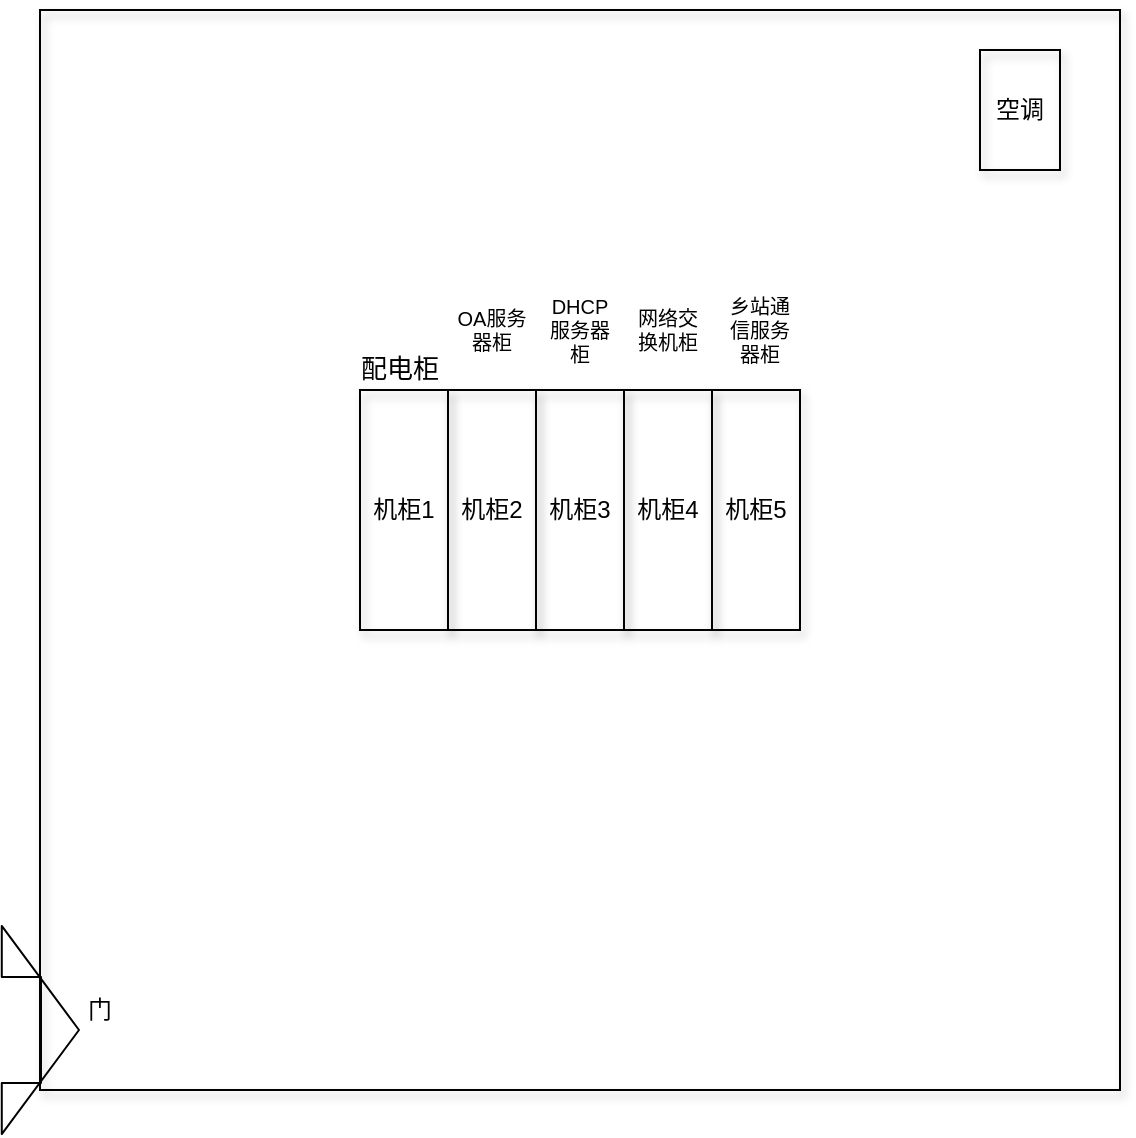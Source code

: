 <mxfile version="13.8.7" type="github">
  <diagram name="Page-1" id="099fd60b-425b-db50-ffb0-6b813814b670">
    <mxGraphModel dx="1183" dy="695" grid="1" gridSize="10" guides="1" tooltips="1" connect="1" arrows="1" fold="1" page="1" pageScale="1" pageWidth="850" pageHeight="1100" background="#ffffff" math="0" shadow="0">
      <root>
        <mxCell id="0" />
        <mxCell id="1" parent="0" />
        <mxCell id="vF6JxQmsjFy-IQ692hur-1" value="" style="whiteSpace=wrap;html=1;aspect=fixed;fillColor=none;shadow=1;" vertex="1" parent="1">
          <mxGeometry x="100" y="120" width="540" height="540" as="geometry" />
        </mxCell>
        <mxCell id="vF6JxQmsjFy-IQ692hur-2" value="" style="shape=flexArrow;endArrow=classic;html=1;width=53.103;endSize=12.538;strokeColor=#000000;endWidth=49.951;" edge="1" parent="1">
          <mxGeometry width="50" height="50" relative="1" as="geometry">
            <mxPoint x="100" y="630" as="sourcePoint" />
            <mxPoint x="120" y="630" as="targetPoint" />
          </mxGeometry>
        </mxCell>
        <mxCell id="vF6JxQmsjFy-IQ692hur-3" value="门" style="text;html=1;strokeColor=none;fillColor=none;align=center;verticalAlign=middle;whiteSpace=wrap;rounded=0;shadow=1;" vertex="1" parent="1">
          <mxGeometry x="110" y="610" width="40" height="20" as="geometry" />
        </mxCell>
        <mxCell id="vF6JxQmsjFy-IQ692hur-4" value="空调" style="rounded=0;whiteSpace=wrap;html=1;shadow=1;fillColor=none;" vertex="1" parent="1">
          <mxGeometry x="570" y="140" width="40" height="60" as="geometry" />
        </mxCell>
        <mxCell id="vF6JxQmsjFy-IQ692hur-10" value="" style="group" vertex="1" connectable="0" parent="1">
          <mxGeometry x="260" y="310" width="220" height="120" as="geometry" />
        </mxCell>
        <mxCell id="vF6JxQmsjFy-IQ692hur-5" value="机柜1" style="rounded=0;whiteSpace=wrap;html=1;shadow=1;fillColor=none;" vertex="1" parent="vF6JxQmsjFy-IQ692hur-10">
          <mxGeometry width="44" height="120" as="geometry" />
        </mxCell>
        <mxCell id="vF6JxQmsjFy-IQ692hur-6" value="机柜2" style="rounded=0;whiteSpace=wrap;html=1;shadow=1;fillColor=none;" vertex="1" parent="vF6JxQmsjFy-IQ692hur-10">
          <mxGeometry x="44" width="44" height="120" as="geometry" />
        </mxCell>
        <mxCell id="vF6JxQmsjFy-IQ692hur-7" value="机柜3" style="rounded=0;whiteSpace=wrap;html=1;shadow=1;fillColor=none;" vertex="1" parent="vF6JxQmsjFy-IQ692hur-10">
          <mxGeometry x="88" width="44" height="120" as="geometry" />
        </mxCell>
        <mxCell id="vF6JxQmsjFy-IQ692hur-8" value="机柜4" style="rounded=0;whiteSpace=wrap;html=1;shadow=1;fillColor=none;" vertex="1" parent="vF6JxQmsjFy-IQ692hur-10">
          <mxGeometry x="132" width="44" height="120" as="geometry" />
        </mxCell>
        <mxCell id="vF6JxQmsjFy-IQ692hur-9" value="机柜5" style="rounded=0;whiteSpace=wrap;html=1;shadow=1;fillColor=none;" vertex="1" parent="vF6JxQmsjFy-IQ692hur-10">
          <mxGeometry x="176" width="44" height="120" as="geometry" />
        </mxCell>
        <mxCell id="vF6JxQmsjFy-IQ692hur-11" value="&lt;pre&gt;&lt;font style=&quot;font-size: 13px ; line-height: 100%&quot; face=&quot;Helvetica&quot;&gt;配电柜&lt;/font&gt;&lt;/pre&gt;" style="text;html=1;strokeColor=none;fillColor=none;align=center;verticalAlign=middle;whiteSpace=wrap;rounded=0;shadow=1;" vertex="1" parent="1">
          <mxGeometry x="260" y="290" width="40" height="20" as="geometry" />
        </mxCell>
        <mxCell id="vF6JxQmsjFy-IQ692hur-13" value="OA服务器柜" style="text;html=1;strokeColor=none;fillColor=none;align=center;verticalAlign=middle;whiteSpace=wrap;rounded=0;shadow=1;fontSize=10;" vertex="1" parent="1">
          <mxGeometry x="306" y="260" width="40" height="40" as="geometry" />
        </mxCell>
        <mxCell id="vF6JxQmsjFy-IQ692hur-14" value="DHCP服务器柜" style="text;html=1;strokeColor=none;fillColor=none;align=center;verticalAlign=middle;whiteSpace=wrap;rounded=0;shadow=1;fontSize=10;" vertex="1" parent="1">
          <mxGeometry x="350" y="260" width="40" height="40" as="geometry" />
        </mxCell>
        <mxCell id="vF6JxQmsjFy-IQ692hur-15" value="网络交换机柜" style="text;html=1;strokeColor=none;fillColor=none;align=center;verticalAlign=middle;whiteSpace=wrap;rounded=0;shadow=1;fontSize=10;" vertex="1" parent="1">
          <mxGeometry x="394" y="260" width="40" height="40" as="geometry" />
        </mxCell>
        <mxCell id="vF6JxQmsjFy-IQ692hur-16" value="乡站通信服务器柜" style="text;html=1;strokeColor=none;fillColor=none;align=center;verticalAlign=middle;whiteSpace=wrap;rounded=0;shadow=1;fontSize=10;" vertex="1" parent="1">
          <mxGeometry x="440" y="260" width="40" height="40" as="geometry" />
        </mxCell>
      </root>
    </mxGraphModel>
  </diagram>
</mxfile>
